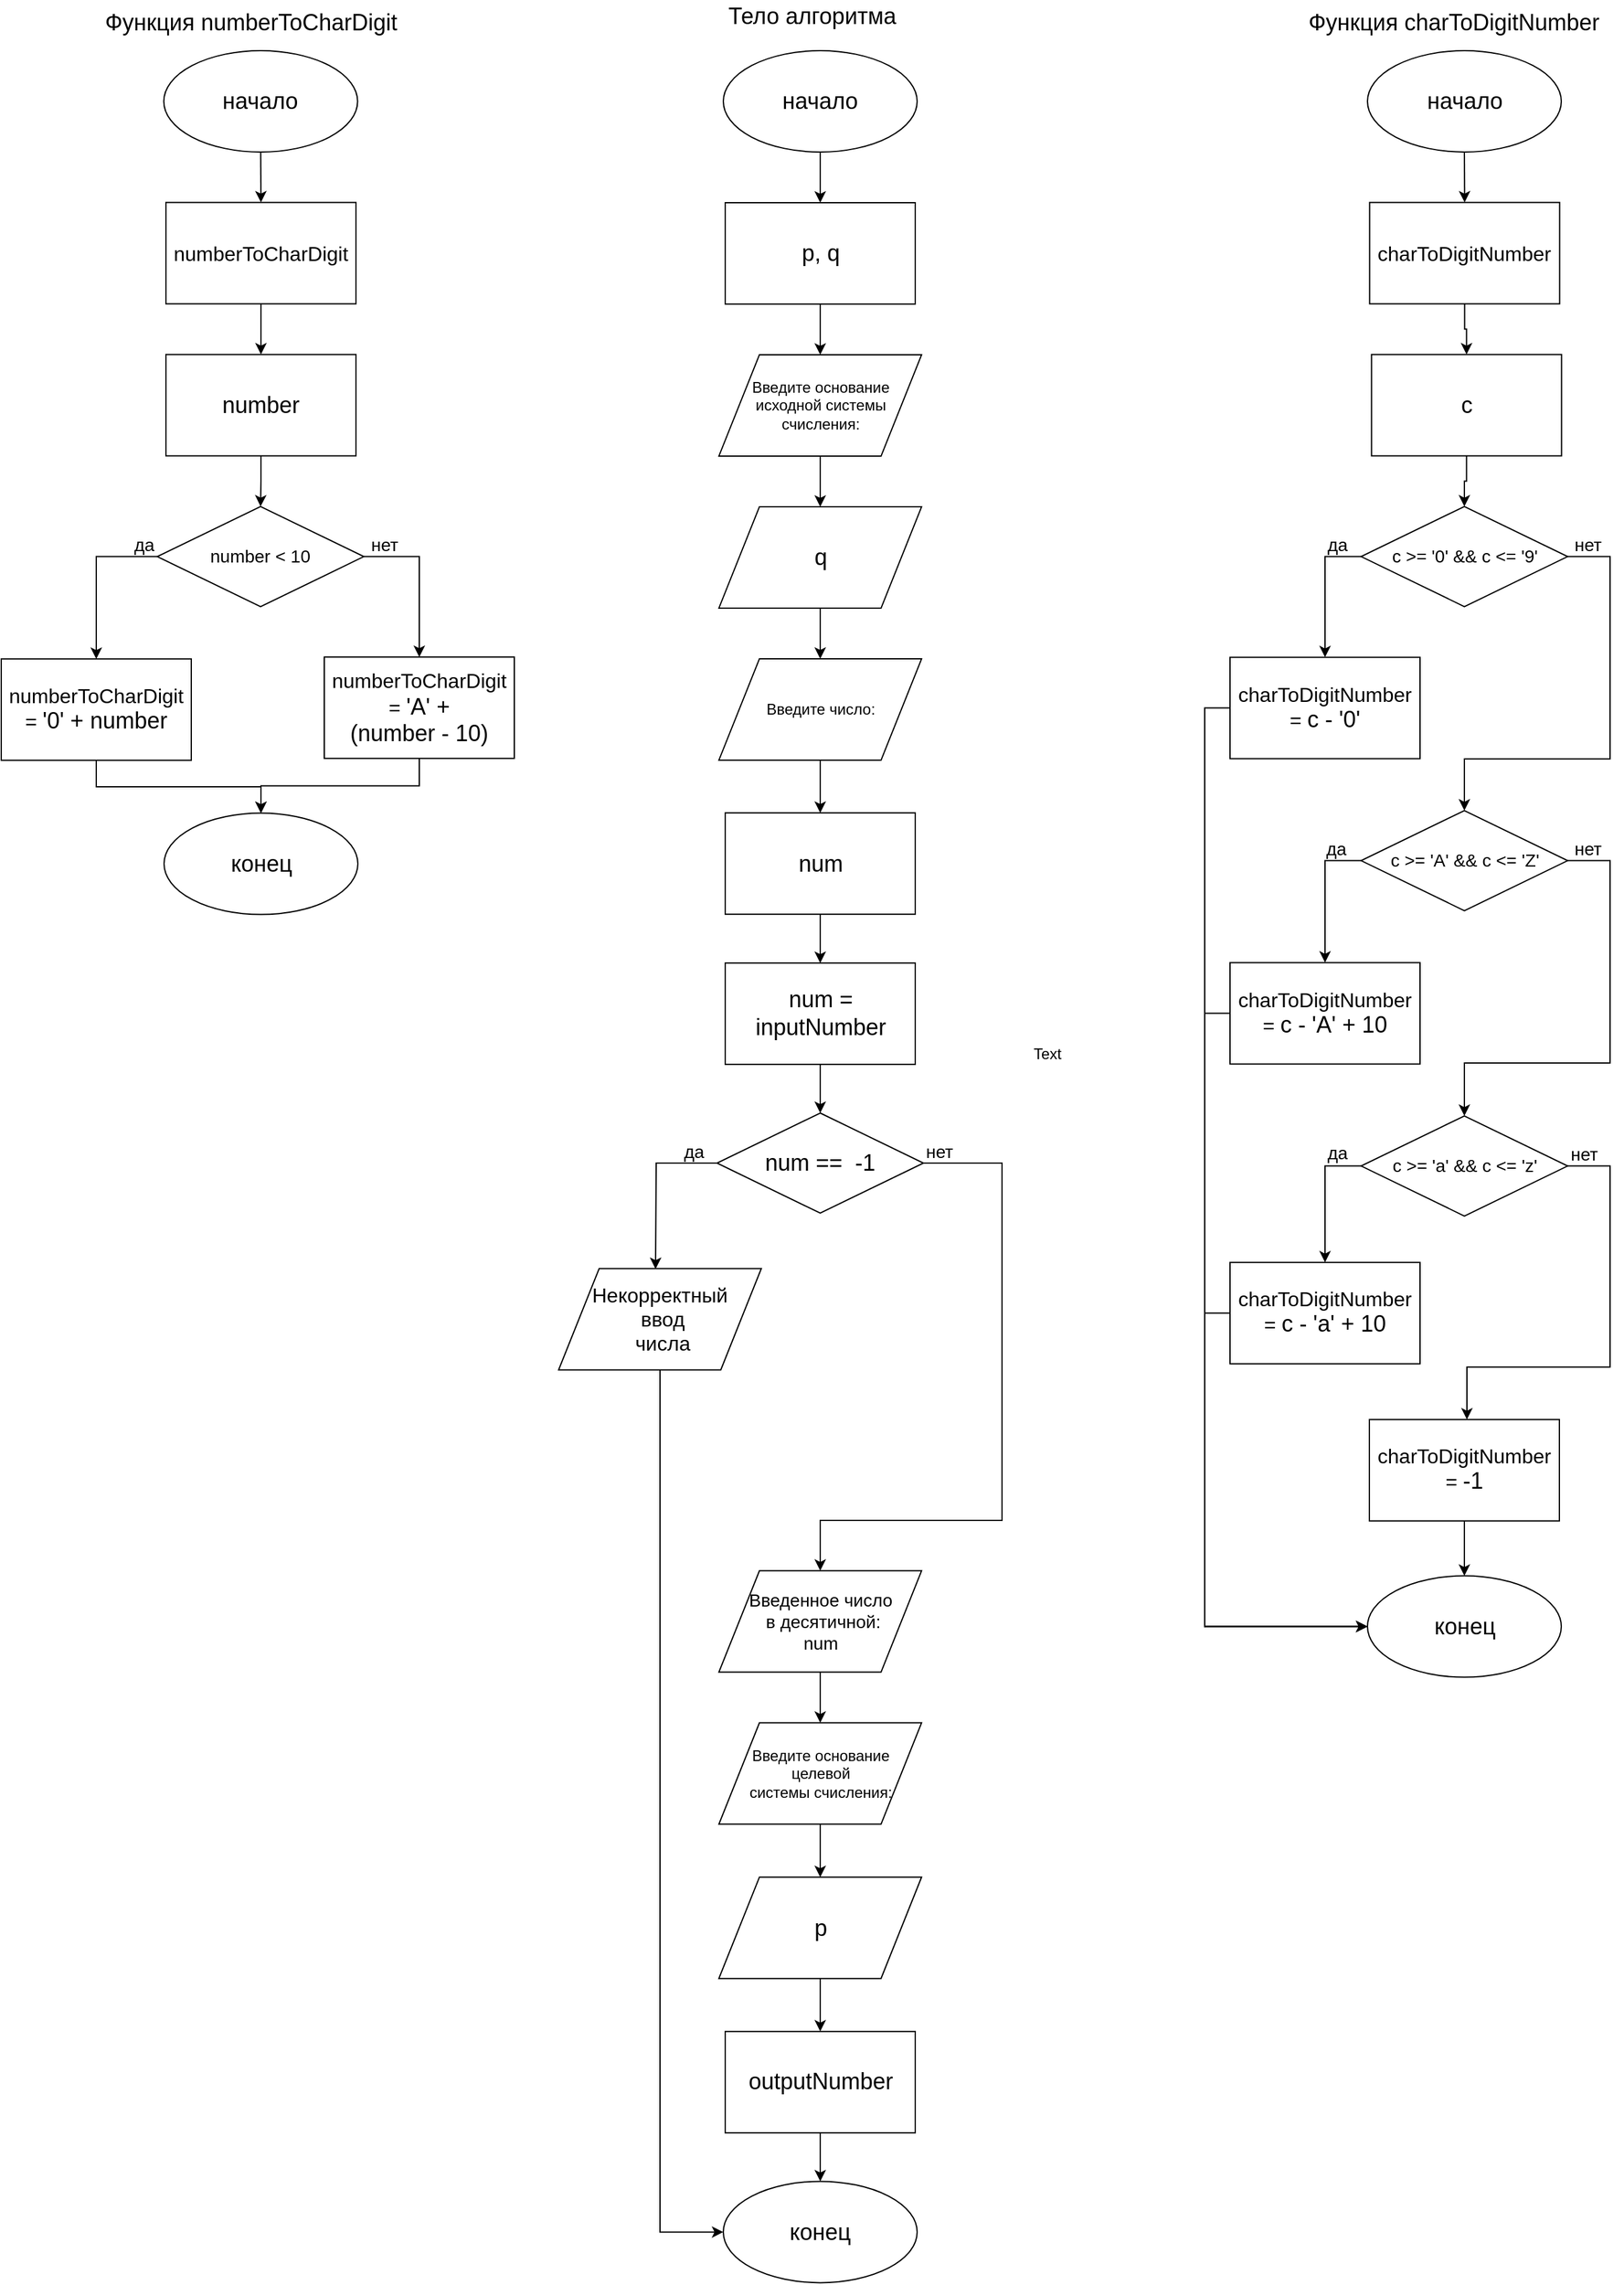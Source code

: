 <mxfile version="11.3.0" type="device" pages="1"><diagram id="HBO2RP9zisYq_gtH81on" name="Page-1"><mxGraphModel dx="2534" dy="987" grid="1" gridSize="10" guides="1" tooltips="1" connect="1" arrows="1" fold="1" page="1" pageScale="1" pageWidth="827" pageHeight="1169" math="0" shadow="0"><root><mxCell id="0"/><mxCell id="1" parent="0"/><mxCell id="3cOFzVHBuhUCmdcdJcyz-1" style="edgeStyle=orthogonalEdgeStyle;rounded=0;orthogonalLoop=1;jettySize=auto;html=1;exitX=0;exitY=0.5;exitDx=0;exitDy=0;" edge="1" parent="1" source="3cOFzVHBuhUCmdcdJcyz-3"><mxGeometry relative="1" as="geometry"><mxPoint x="286.5" y="1001.6" as="targetPoint"/></mxGeometry></mxCell><mxCell id="3cOFzVHBuhUCmdcdJcyz-2" style="edgeStyle=orthogonalEdgeStyle;rounded=0;orthogonalLoop=1;jettySize=auto;html=1;exitX=1;exitY=0.5;exitDx=0;exitDy=0;entryX=0.5;entryY=0;entryDx=0;entryDy=0;" edge="1" parent="1" source="3cOFzVHBuhUCmdcdJcyz-3" target="3cOFzVHBuhUCmdcdJcyz-22"><mxGeometry relative="1" as="geometry"><Array as="points"><mxPoint x="560" y="918"/><mxPoint x="560" y="1200"/><mxPoint x="417" y="1200"/></Array></mxGeometry></mxCell><mxCell id="3cOFzVHBuhUCmdcdJcyz-3" value="&lt;font style=&quot;font-size: 18px&quot;&gt;num ==&amp;nbsp; -1&lt;/font&gt;" style="rhombus;whiteSpace=wrap;html=1;" vertex="1" parent="1"><mxGeometry x="335" y="878.5" width="163" height="79" as="geometry"/></mxCell><mxCell id="3cOFzVHBuhUCmdcdJcyz-4" style="edgeStyle=orthogonalEdgeStyle;rounded=0;orthogonalLoop=1;jettySize=auto;html=1;exitX=0.5;exitY=1;exitDx=0;exitDy=0;entryX=0.5;entryY=0;entryDx=0;entryDy=0;" edge="1" parent="1" source="3cOFzVHBuhUCmdcdJcyz-5" target="3cOFzVHBuhUCmdcdJcyz-7"><mxGeometry relative="1" as="geometry"/></mxCell><mxCell id="3cOFzVHBuhUCmdcdJcyz-5" value="&lt;font style=&quot;font-size: 18px&quot;&gt;начало&lt;/font&gt;" style="ellipse;whiteSpace=wrap;html=1;" vertex="1" parent="1"><mxGeometry x="340" y="40" width="153" height="80" as="geometry"/></mxCell><mxCell id="3cOFzVHBuhUCmdcdJcyz-6" style="edgeStyle=orthogonalEdgeStyle;rounded=0;orthogonalLoop=1;jettySize=auto;html=1;exitX=0.5;exitY=1;exitDx=0;exitDy=0;entryX=0.5;entryY=0;entryDx=0;entryDy=0;" edge="1" parent="1" source="3cOFzVHBuhUCmdcdJcyz-7" target="3cOFzVHBuhUCmdcdJcyz-9"><mxGeometry relative="1" as="geometry"/></mxCell><mxCell id="3cOFzVHBuhUCmdcdJcyz-7" value="&lt;font style=&quot;font-size: 18px&quot;&gt;p, q&lt;/font&gt;" style="rounded=0;whiteSpace=wrap;html=1;" vertex="1" parent="1"><mxGeometry x="341.5" y="160" width="150" height="80" as="geometry"/></mxCell><mxCell id="3cOFzVHBuhUCmdcdJcyz-8" style="edgeStyle=orthogonalEdgeStyle;rounded=0;orthogonalLoop=1;jettySize=auto;html=1;exitX=0.5;exitY=1;exitDx=0;exitDy=0;entryX=0.5;entryY=0;entryDx=0;entryDy=0;" edge="1" parent="1" source="3cOFzVHBuhUCmdcdJcyz-9" target="3cOFzVHBuhUCmdcdJcyz-11"><mxGeometry relative="1" as="geometry"/></mxCell><mxCell id="3cOFzVHBuhUCmdcdJcyz-9" value="Введите основание исходной системы счисления:" style="shape=parallelogram;perimeter=parallelogramPerimeter;whiteSpace=wrap;html=1;" vertex="1" parent="1"><mxGeometry x="336.5" y="280" width="160" height="80" as="geometry"/></mxCell><mxCell id="3cOFzVHBuhUCmdcdJcyz-10" style="edgeStyle=orthogonalEdgeStyle;rounded=0;orthogonalLoop=1;jettySize=auto;html=1;exitX=0.5;exitY=1;exitDx=0;exitDy=0;" edge="1" parent="1" source="3cOFzVHBuhUCmdcdJcyz-11" target="3cOFzVHBuhUCmdcdJcyz-13"><mxGeometry relative="1" as="geometry"/></mxCell><mxCell id="3cOFzVHBuhUCmdcdJcyz-11" value="&lt;font style=&quot;font-size: 18px&quot;&gt;q&lt;/font&gt;" style="shape=parallelogram;perimeter=parallelogramPerimeter;whiteSpace=wrap;html=1;" vertex="1" parent="1"><mxGeometry x="336.5" y="400" width="160" height="80" as="geometry"/></mxCell><mxCell id="3cOFzVHBuhUCmdcdJcyz-12" style="edgeStyle=orthogonalEdgeStyle;rounded=0;orthogonalLoop=1;jettySize=auto;html=1;exitX=0.5;exitY=1;exitDx=0;exitDy=0;entryX=0.5;entryY=0;entryDx=0;entryDy=0;" edge="1" parent="1" source="3cOFzVHBuhUCmdcdJcyz-13" target="3cOFzVHBuhUCmdcdJcyz-17"><mxGeometry relative="1" as="geometry"/></mxCell><mxCell id="3cOFzVHBuhUCmdcdJcyz-13" value="Введите число:" style="shape=parallelogram;perimeter=parallelogramPerimeter;whiteSpace=wrap;html=1;" vertex="1" parent="1"><mxGeometry x="336.5" y="520" width="160" height="80" as="geometry"/></mxCell><mxCell id="3cOFzVHBuhUCmdcdJcyz-14" style="edgeStyle=orthogonalEdgeStyle;rounded=0;orthogonalLoop=1;jettySize=auto;html=1;exitX=0.5;exitY=1;exitDx=0;exitDy=0;entryX=0.5;entryY=0;entryDx=0;entryDy=0;" edge="1" parent="1" source="3cOFzVHBuhUCmdcdJcyz-17" target="3cOFzVHBuhUCmdcdJcyz-16"><mxGeometry relative="1" as="geometry"/></mxCell><mxCell id="3cOFzVHBuhUCmdcdJcyz-15" style="edgeStyle=orthogonalEdgeStyle;rounded=0;orthogonalLoop=1;jettySize=auto;html=1;exitX=0.5;exitY=1;exitDx=0;exitDy=0;entryX=0.5;entryY=0;entryDx=0;entryDy=0;" edge="1" parent="1" source="3cOFzVHBuhUCmdcdJcyz-16" target="3cOFzVHBuhUCmdcdJcyz-3"><mxGeometry relative="1" as="geometry"/></mxCell><mxCell id="3cOFzVHBuhUCmdcdJcyz-16" value="&lt;span style=&quot;font-size: 18px&quot;&gt;num = inputNumber&lt;/span&gt;" style="rounded=0;whiteSpace=wrap;html=1;" vertex="1" parent="1"><mxGeometry x="341.5" y="760.1" width="150" height="80" as="geometry"/></mxCell><mxCell id="3cOFzVHBuhUCmdcdJcyz-17" value="&lt;span style=&quot;font-size: 18px&quot;&gt;num&lt;/span&gt;" style="rounded=0;whiteSpace=wrap;html=1;" vertex="1" parent="1"><mxGeometry x="341.5" y="641.6" width="150" height="80" as="geometry"/></mxCell><mxCell id="3cOFzVHBuhUCmdcdJcyz-18" value="&lt;font style=&quot;font-size: 14px&quot;&gt;да&lt;/font&gt;" style="text;html=1;resizable=0;points=[];autosize=1;align=left;verticalAlign=top;spacingTop=-4;" vertex="1" parent="1"><mxGeometry x="306.5" y="898" width="30" height="20" as="geometry"/></mxCell><mxCell id="3cOFzVHBuhUCmdcdJcyz-19" style="edgeStyle=orthogonalEdgeStyle;rounded=0;orthogonalLoop=1;jettySize=auto;html=1;exitX=0.5;exitY=1;exitDx=0;exitDy=0;entryX=0;entryY=0.5;entryDx=0;entryDy=0;" edge="1" parent="1" source="3cOFzVHBuhUCmdcdJcyz-20" target="3cOFzVHBuhUCmdcdJcyz-29"><mxGeometry relative="1" as="geometry"><mxPoint x="290" y="1170" as="targetPoint"/></mxGeometry></mxCell><mxCell id="3cOFzVHBuhUCmdcdJcyz-20" value="&lt;font style=&quot;font-size: 16px&quot;&gt;Некорректный&lt;br&gt;&amp;nbsp;ввод&lt;br&gt;&amp;nbsp;числа&lt;/font&gt;" style="shape=parallelogram;perimeter=parallelogramPerimeter;whiteSpace=wrap;html=1;" vertex="1" parent="1"><mxGeometry x="210" y="1001.2" width="160" height="80" as="geometry"/></mxCell><mxCell id="3cOFzVHBuhUCmdcdJcyz-21" style="edgeStyle=orthogonalEdgeStyle;rounded=0;orthogonalLoop=1;jettySize=auto;html=1;exitX=0.5;exitY=1;exitDx=0;exitDy=0;entryX=0.5;entryY=0;entryDx=0;entryDy=0;" edge="1" parent="1" source="3cOFzVHBuhUCmdcdJcyz-22" target="3cOFzVHBuhUCmdcdJcyz-24"><mxGeometry relative="1" as="geometry"/></mxCell><mxCell id="3cOFzVHBuhUCmdcdJcyz-22" value="&lt;span style=&quot;font-size: 14px&quot;&gt;Введенное число&lt;br&gt;&amp;nbsp;в десятичной: &lt;br&gt;num&lt;/span&gt;" style="shape=parallelogram;perimeter=parallelogramPerimeter;whiteSpace=wrap;html=1;" vertex="1" parent="1"><mxGeometry x="336.5" y="1239.8" width="160" height="80" as="geometry"/></mxCell><mxCell id="3cOFzVHBuhUCmdcdJcyz-23" style="edgeStyle=orthogonalEdgeStyle;rounded=0;orthogonalLoop=1;jettySize=auto;html=1;exitX=0.5;exitY=1;exitDx=0;exitDy=0;" edge="1" parent="1" source="3cOFzVHBuhUCmdcdJcyz-24" target="3cOFzVHBuhUCmdcdJcyz-26"><mxGeometry relative="1" as="geometry"/></mxCell><mxCell id="3cOFzVHBuhUCmdcdJcyz-24" value="&lt;span&gt;Введите основание целевой &lt;br&gt;системы счисления:&lt;/span&gt;" style="shape=parallelogram;perimeter=parallelogramPerimeter;whiteSpace=wrap;html=1;" vertex="1" parent="1"><mxGeometry x="336.5" y="1359.8" width="160" height="80" as="geometry"/></mxCell><mxCell id="3cOFzVHBuhUCmdcdJcyz-25" style="edgeStyle=orthogonalEdgeStyle;rounded=0;orthogonalLoop=1;jettySize=auto;html=1;exitX=0.5;exitY=1;exitDx=0;exitDy=0;entryX=0.5;entryY=0;entryDx=0;entryDy=0;" edge="1" parent="1" source="3cOFzVHBuhUCmdcdJcyz-26" target="3cOFzVHBuhUCmdcdJcyz-28"><mxGeometry relative="1" as="geometry"/></mxCell><mxCell id="3cOFzVHBuhUCmdcdJcyz-26" value="&lt;font style=&quot;font-size: 18px&quot;&gt;p&lt;/font&gt;" style="shape=parallelogram;perimeter=parallelogramPerimeter;whiteSpace=wrap;html=1;" vertex="1" parent="1"><mxGeometry x="336.5" y="1481.6" width="160" height="80" as="geometry"/></mxCell><mxCell id="3cOFzVHBuhUCmdcdJcyz-27" style="edgeStyle=orthogonalEdgeStyle;rounded=0;orthogonalLoop=1;jettySize=auto;html=1;exitX=0.5;exitY=1;exitDx=0;exitDy=0;entryX=0.5;entryY=0;entryDx=0;entryDy=0;" edge="1" parent="1" source="3cOFzVHBuhUCmdcdJcyz-28" target="3cOFzVHBuhUCmdcdJcyz-29"><mxGeometry relative="1" as="geometry"/></mxCell><mxCell id="3cOFzVHBuhUCmdcdJcyz-28" value="&lt;span style=&quot;font-size: 18px&quot;&gt;outputNumber&lt;/span&gt;" style="rounded=0;whiteSpace=wrap;html=1;" vertex="1" parent="1"><mxGeometry x="341.5" y="1603.4" width="150" height="80" as="geometry"/></mxCell><mxCell id="3cOFzVHBuhUCmdcdJcyz-29" value="&lt;span style=&quot;font-size: 18px&quot;&gt;конец&lt;/span&gt;" style="ellipse;whiteSpace=wrap;html=1;" vertex="1" parent="1"><mxGeometry x="340" y="1721.7" width="153" height="80" as="geometry"/></mxCell><mxCell id="3cOFzVHBuhUCmdcdJcyz-30" value="&lt;font style=&quot;font-size: 14px&quot;&gt;нет&lt;/font&gt;" style="text;html=1;resizable=0;points=[];autosize=1;align=left;verticalAlign=top;spacingTop=-4;" vertex="1" parent="1"><mxGeometry x="498" y="898" width="40" height="20" as="geometry"/></mxCell><mxCell id="3cOFzVHBuhUCmdcdJcyz-75" style="edgeStyle=orthogonalEdgeStyle;rounded=0;orthogonalLoop=1;jettySize=auto;html=1;exitX=0.5;exitY=1;exitDx=0;exitDy=0;entryX=0.5;entryY=0;entryDx=0;entryDy=0;" edge="1" parent="1" source="3cOFzVHBuhUCmdcdJcyz-31" target="3cOFzVHBuhUCmdcdJcyz-74"><mxGeometry relative="1" as="geometry"/></mxCell><mxCell id="3cOFzVHBuhUCmdcdJcyz-31" value="&lt;font style=&quot;font-size: 16px&quot;&gt;charToDigitNumber&lt;/font&gt;" style="rounded=0;whiteSpace=wrap;html=1;" vertex="1" parent="1"><mxGeometry x="850.2" y="159.8" width="150" height="80" as="geometry"/></mxCell><mxCell id="3cOFzVHBuhUCmdcdJcyz-36" style="edgeStyle=orthogonalEdgeStyle;rounded=0;orthogonalLoop=1;jettySize=auto;html=1;exitX=0;exitY=0.5;exitDx=0;exitDy=0;" edge="1" parent="1" source="3cOFzVHBuhUCmdcdJcyz-32" target="3cOFzVHBuhUCmdcdJcyz-35"><mxGeometry relative="1" as="geometry"/></mxCell><mxCell id="3cOFzVHBuhUCmdcdJcyz-45" style="edgeStyle=orthogonalEdgeStyle;rounded=0;orthogonalLoop=1;jettySize=auto;html=1;exitX=1;exitY=0.5;exitDx=0;exitDy=0;" edge="1" parent="1" source="3cOFzVHBuhUCmdcdJcyz-32" target="3cOFzVHBuhUCmdcdJcyz-38"><mxGeometry relative="1" as="geometry"><Array as="points"><mxPoint x="1040" y="439"/><mxPoint x="1040" y="599"/><mxPoint x="925" y="599"/></Array></mxGeometry></mxCell><mxCell id="3cOFzVHBuhUCmdcdJcyz-32" value="&lt;font style=&quot;font-size: 14px&quot;&gt;c &amp;gt;= '0' &amp;amp;&amp;amp; c &amp;lt;= '9'&lt;/font&gt;" style="rhombus;whiteSpace=wrap;html=1;" vertex="1" parent="1"><mxGeometry x="843.5" y="399.8" width="163" height="79" as="geometry"/></mxCell><mxCell id="3cOFzVHBuhUCmdcdJcyz-65" style="edgeStyle=orthogonalEdgeStyle;rounded=0;orthogonalLoop=1;jettySize=auto;html=1;exitX=0;exitY=0.5;exitDx=0;exitDy=0;entryX=0;entryY=0.5;entryDx=0;entryDy=0;" edge="1" parent="1" source="3cOFzVHBuhUCmdcdJcyz-35" target="3cOFzVHBuhUCmdcdJcyz-61"><mxGeometry relative="1" as="geometry"/></mxCell><mxCell id="3cOFzVHBuhUCmdcdJcyz-35" value="&lt;span style=&quot;font-size: 16px&quot;&gt;charToDigitNumber =&amp;nbsp;&lt;/span&gt;&lt;span style=&quot;font-size: 18px&quot;&gt;c - '0'&lt;/span&gt;" style="rounded=0;whiteSpace=wrap;html=1;" vertex="1" parent="1"><mxGeometry x="740" y="518.8" width="150" height="80" as="geometry"/></mxCell><mxCell id="3cOFzVHBuhUCmdcdJcyz-37" value="&lt;font style=&quot;font-size: 14px&quot;&gt;да&lt;/font&gt;" style="text;html=1;resizable=0;points=[];autosize=1;align=left;verticalAlign=top;spacingTop=-4;" vertex="1" parent="1"><mxGeometry x="815" y="419" width="30" height="20" as="geometry"/></mxCell><mxCell id="3cOFzVHBuhUCmdcdJcyz-48" style="edgeStyle=orthogonalEdgeStyle;rounded=0;orthogonalLoop=1;jettySize=auto;html=1;exitX=0;exitY=0.5;exitDx=0;exitDy=0;entryX=0.5;entryY=0;entryDx=0;entryDy=0;" edge="1" parent="1" source="3cOFzVHBuhUCmdcdJcyz-38" target="3cOFzVHBuhUCmdcdJcyz-47"><mxGeometry relative="1" as="geometry"/></mxCell><mxCell id="3cOFzVHBuhUCmdcdJcyz-51" style="edgeStyle=orthogonalEdgeStyle;rounded=0;orthogonalLoop=1;jettySize=auto;html=1;exitX=1;exitY=0.5;exitDx=0;exitDy=0;entryX=0.5;entryY=0;entryDx=0;entryDy=0;" edge="1" parent="1" source="3cOFzVHBuhUCmdcdJcyz-38" target="3cOFzVHBuhUCmdcdJcyz-50"><mxGeometry relative="1" as="geometry"><Array as="points"><mxPoint x="1040" y="679"/><mxPoint x="1040" y="839"/><mxPoint x="925" y="839"/></Array></mxGeometry></mxCell><mxCell id="3cOFzVHBuhUCmdcdJcyz-38" value="&lt;font style=&quot;font-size: 14px&quot;&gt;c &amp;gt;= 'A' &amp;amp;&amp;amp; c &amp;lt;= 'Z'&lt;/font&gt;" style="rhombus;whiteSpace=wrap;html=1;" vertex="1" parent="1"><mxGeometry x="843.5" y="639.8" width="163" height="79" as="geometry"/></mxCell><mxCell id="3cOFzVHBuhUCmdcdJcyz-41" style="edgeStyle=orthogonalEdgeStyle;rounded=0;orthogonalLoop=1;jettySize=auto;html=1;exitX=0.5;exitY=1;exitDx=0;exitDy=0;entryX=0.5;entryY=0;entryDx=0;entryDy=0;" edge="1" parent="1" source="3cOFzVHBuhUCmdcdJcyz-40" target="3cOFzVHBuhUCmdcdJcyz-31"><mxGeometry relative="1" as="geometry"/></mxCell><mxCell id="3cOFzVHBuhUCmdcdJcyz-40" value="&lt;font style=&quot;font-size: 18px&quot;&gt;начало&lt;/font&gt;" style="ellipse;whiteSpace=wrap;html=1;" vertex="1" parent="1"><mxGeometry x="848.5" y="40" width="153" height="80" as="geometry"/></mxCell><mxCell id="3cOFzVHBuhUCmdcdJcyz-43" value="&lt;font style=&quot;font-size: 18px&quot;&gt;Функция charToDigitNumber&lt;/font&gt;" style="text;html=1;resizable=0;points=[];autosize=1;align=left;verticalAlign=top;spacingTop=-4;" vertex="1" parent="1"><mxGeometry x="800" y="5" width="250" height="20" as="geometry"/></mxCell><mxCell id="3cOFzVHBuhUCmdcdJcyz-44" value="&lt;span style=&quot;font-size: 18px&quot;&gt;Тело алгоритма&lt;/span&gt;" style="text;html=1;resizable=0;points=[];autosize=1;align=left;verticalAlign=top;spacingTop=-4;" vertex="1" parent="1"><mxGeometry x="341.5" width="150" height="20" as="geometry"/></mxCell><mxCell id="3cOFzVHBuhUCmdcdJcyz-46" value="&lt;font style=&quot;font-size: 14px&quot;&gt;нет&lt;/font&gt;" style="text;html=1;resizable=0;points=[];autosize=1;align=left;verticalAlign=top;spacingTop=-4;" vertex="1" parent="1"><mxGeometry x="1010" y="419" width="40" height="20" as="geometry"/></mxCell><mxCell id="3cOFzVHBuhUCmdcdJcyz-66" style="edgeStyle=orthogonalEdgeStyle;rounded=0;orthogonalLoop=1;jettySize=auto;html=1;exitX=0;exitY=0.5;exitDx=0;exitDy=0;entryX=0;entryY=0.5;entryDx=0;entryDy=0;" edge="1" parent="1" source="3cOFzVHBuhUCmdcdJcyz-47" target="3cOFzVHBuhUCmdcdJcyz-61"><mxGeometry relative="1" as="geometry"/></mxCell><mxCell id="3cOFzVHBuhUCmdcdJcyz-47" value="&lt;span style=&quot;font-size: 16px&quot;&gt;charToDigitNumber =&amp;nbsp;&lt;/span&gt;&lt;span style=&quot;font-size: 18px&quot;&gt;c - 'A' + 10&lt;/span&gt;" style="rounded=0;whiteSpace=wrap;html=1;" vertex="1" parent="1"><mxGeometry x="740" y="759.8" width="150" height="80" as="geometry"/></mxCell><mxCell id="3cOFzVHBuhUCmdcdJcyz-49" value="&lt;font style=&quot;font-size: 14px&quot;&gt;да&lt;/font&gt;" style="text;html=1;resizable=0;points=[];autosize=1;align=left;verticalAlign=top;spacingTop=-4;" vertex="1" parent="1"><mxGeometry x="813.5" y="659" width="30" height="20" as="geometry"/></mxCell><mxCell id="3cOFzVHBuhUCmdcdJcyz-54" style="edgeStyle=orthogonalEdgeStyle;rounded=0;orthogonalLoop=1;jettySize=auto;html=1;exitX=0;exitY=0.5;exitDx=0;exitDy=0;" edge="1" parent="1" source="3cOFzVHBuhUCmdcdJcyz-50" target="3cOFzVHBuhUCmdcdJcyz-53"><mxGeometry relative="1" as="geometry"/></mxCell><mxCell id="3cOFzVHBuhUCmdcdJcyz-56" style="edgeStyle=orthogonalEdgeStyle;rounded=0;orthogonalLoop=1;jettySize=auto;html=1;exitX=1;exitY=0.5;exitDx=0;exitDy=0;" edge="1" parent="1" source="3cOFzVHBuhUCmdcdJcyz-50" target="3cOFzVHBuhUCmdcdJcyz-55"><mxGeometry relative="1" as="geometry"><Array as="points"><mxPoint x="1040" y="920"/><mxPoint x="1040" y="1079"/><mxPoint x="927" y="1079"/></Array></mxGeometry></mxCell><mxCell id="3cOFzVHBuhUCmdcdJcyz-50" value="&lt;font style=&quot;font-size: 14px&quot;&gt;c &amp;gt;= 'a' &amp;amp;&amp;amp; c &amp;lt;= 'z'&lt;/font&gt;" style="rhombus;whiteSpace=wrap;html=1;" vertex="1" parent="1"><mxGeometry x="843.5" y="880.8" width="163" height="79" as="geometry"/></mxCell><mxCell id="3cOFzVHBuhUCmdcdJcyz-52" value="&lt;font style=&quot;font-size: 14px&quot;&gt;нет&lt;/font&gt;" style="text;html=1;resizable=0;points=[];autosize=1;align=left;verticalAlign=top;spacingTop=-4;" vertex="1" parent="1"><mxGeometry x="1010" y="659.4" width="40" height="20" as="geometry"/></mxCell><mxCell id="3cOFzVHBuhUCmdcdJcyz-67" style="edgeStyle=orthogonalEdgeStyle;rounded=0;orthogonalLoop=1;jettySize=auto;html=1;exitX=0;exitY=0.5;exitDx=0;exitDy=0;entryX=0;entryY=0.5;entryDx=0;entryDy=0;" edge="1" parent="1" source="3cOFzVHBuhUCmdcdJcyz-53" target="3cOFzVHBuhUCmdcdJcyz-61"><mxGeometry relative="1" as="geometry"/></mxCell><mxCell id="3cOFzVHBuhUCmdcdJcyz-53" value="&lt;span style=&quot;font-size: 16px&quot;&gt;charToDigitNumber =&amp;nbsp;&lt;/span&gt;&lt;span style=&quot;font-size: 18px&quot;&gt;c - 'a' + 10&lt;/span&gt;" style="rounded=0;whiteSpace=wrap;html=1;" vertex="1" parent="1"><mxGeometry x="740" y="996.4" width="150" height="80" as="geometry"/></mxCell><mxCell id="3cOFzVHBuhUCmdcdJcyz-62" style="edgeStyle=orthogonalEdgeStyle;rounded=0;orthogonalLoop=1;jettySize=auto;html=1;exitX=0.5;exitY=1;exitDx=0;exitDy=0;" edge="1" parent="1" source="3cOFzVHBuhUCmdcdJcyz-55" target="3cOFzVHBuhUCmdcdJcyz-61"><mxGeometry relative="1" as="geometry"/></mxCell><mxCell id="3cOFzVHBuhUCmdcdJcyz-55" value="&lt;span style=&quot;font-size: 16px&quot;&gt;charToDigitNumber =&amp;nbsp;&lt;/span&gt;&lt;span style=&quot;font-size: 18px&quot;&gt;-1&lt;/span&gt;" style="rounded=0;whiteSpace=wrap;html=1;" vertex="1" parent="1"><mxGeometry x="850" y="1120.4" width="150" height="80" as="geometry"/></mxCell><mxCell id="3cOFzVHBuhUCmdcdJcyz-57" value="&lt;font style=&quot;font-size: 14px&quot;&gt;нет&lt;/font&gt;" style="text;html=1;resizable=0;points=[];autosize=1;align=left;verticalAlign=top;spacingTop=-4;" vertex="1" parent="1"><mxGeometry x="1006.5" y="899.8" width="40" height="20" as="geometry"/></mxCell><mxCell id="3cOFzVHBuhUCmdcdJcyz-60" value="&lt;font style=&quot;font-size: 14px&quot;&gt;да&lt;/font&gt;" style="text;html=1;resizable=0;points=[];autosize=1;align=left;verticalAlign=top;spacingTop=-4;" vertex="1" parent="1"><mxGeometry x="815" y="899" width="30" height="20" as="geometry"/></mxCell><mxCell id="3cOFzVHBuhUCmdcdJcyz-61" value="&lt;span style=&quot;font-size: 18px&quot;&gt;конец&lt;/span&gt;" style="ellipse;whiteSpace=wrap;html=1;" vertex="1" parent="1"><mxGeometry x="848.5" y="1243.8" width="153" height="80" as="geometry"/></mxCell><mxCell id="3cOFzVHBuhUCmdcdJcyz-78" style="edgeStyle=orthogonalEdgeStyle;rounded=0;orthogonalLoop=1;jettySize=auto;html=1;exitX=0.5;exitY=1;exitDx=0;exitDy=0;entryX=0.5;entryY=0;entryDx=0;entryDy=0;" edge="1" parent="1" source="3cOFzVHBuhUCmdcdJcyz-68" target="3cOFzVHBuhUCmdcdJcyz-77"><mxGeometry relative="1" as="geometry"/></mxCell><mxCell id="3cOFzVHBuhUCmdcdJcyz-68" value="&lt;font style=&quot;font-size: 16px&quot;&gt;numberToCharDigit&lt;/font&gt;" style="rounded=0;whiteSpace=wrap;html=1;" vertex="1" parent="1"><mxGeometry x="-100.0" y="159.8" width="150" height="80" as="geometry"/></mxCell><mxCell id="3cOFzVHBuhUCmdcdJcyz-69" style="edgeStyle=orthogonalEdgeStyle;rounded=0;orthogonalLoop=1;jettySize=auto;html=1;exitX=0.5;exitY=1;exitDx=0;exitDy=0;entryX=0.5;entryY=0;entryDx=0;entryDy=0;" edge="1" parent="1" source="3cOFzVHBuhUCmdcdJcyz-70" target="3cOFzVHBuhUCmdcdJcyz-68"><mxGeometry relative="1" as="geometry"/></mxCell><mxCell id="3cOFzVHBuhUCmdcdJcyz-70" value="&lt;font style=&quot;font-size: 18px&quot;&gt;начало&lt;/font&gt;" style="ellipse;whiteSpace=wrap;html=1;" vertex="1" parent="1"><mxGeometry x="-101.7" y="40" width="153" height="80" as="geometry"/></mxCell><mxCell id="3cOFzVHBuhUCmdcdJcyz-71" value="&lt;font style=&quot;font-size: 18px&quot;&gt;Функция numberToCharDigit&lt;/font&gt;" style="text;html=1;resizable=0;points=[];autosize=1;align=left;verticalAlign=top;spacingTop=-4;" vertex="1" parent="1"><mxGeometry x="-150.2" y="5" width="250" height="20" as="geometry"/></mxCell><mxCell id="3cOFzVHBuhUCmdcdJcyz-76" style="edgeStyle=orthogonalEdgeStyle;rounded=0;orthogonalLoop=1;jettySize=auto;html=1;exitX=0.5;exitY=1;exitDx=0;exitDy=0;" edge="1" parent="1" source="3cOFzVHBuhUCmdcdJcyz-74" target="3cOFzVHBuhUCmdcdJcyz-32"><mxGeometry relative="1" as="geometry"/></mxCell><mxCell id="3cOFzVHBuhUCmdcdJcyz-74" value="&lt;span style=&quot;font-size: 18px&quot;&gt;с&lt;/span&gt;" style="rounded=0;whiteSpace=wrap;html=1;" vertex="1" parent="1"><mxGeometry x="851.7" y="279.8" width="150" height="80" as="geometry"/></mxCell><mxCell id="3cOFzVHBuhUCmdcdJcyz-80" style="edgeStyle=orthogonalEdgeStyle;rounded=0;orthogonalLoop=1;jettySize=auto;html=1;exitX=0.5;exitY=1;exitDx=0;exitDy=0;entryX=0.5;entryY=0;entryDx=0;entryDy=0;" edge="1" parent="1" source="3cOFzVHBuhUCmdcdJcyz-77" target="3cOFzVHBuhUCmdcdJcyz-79"><mxGeometry relative="1" as="geometry"/></mxCell><mxCell id="3cOFzVHBuhUCmdcdJcyz-77" value="&lt;font style=&quot;font-size: 18px&quot;&gt;number&lt;/font&gt;" style="rounded=0;whiteSpace=wrap;html=1;" vertex="1" parent="1"><mxGeometry x="-100.0" y="279.8" width="150" height="80" as="geometry"/></mxCell><mxCell id="3cOFzVHBuhUCmdcdJcyz-85" style="edgeStyle=orthogonalEdgeStyle;rounded=0;orthogonalLoop=1;jettySize=auto;html=1;exitX=0;exitY=0.5;exitDx=0;exitDy=0;entryX=0.5;entryY=0;entryDx=0;entryDy=0;" edge="1" parent="1" source="3cOFzVHBuhUCmdcdJcyz-79" target="3cOFzVHBuhUCmdcdJcyz-82"><mxGeometry relative="1" as="geometry"/></mxCell><mxCell id="3cOFzVHBuhUCmdcdJcyz-86" style="edgeStyle=orthogonalEdgeStyle;rounded=0;orthogonalLoop=1;jettySize=auto;html=1;exitX=1;exitY=0.5;exitDx=0;exitDy=0;entryX=0.5;entryY=0;entryDx=0;entryDy=0;" edge="1" parent="1" source="3cOFzVHBuhUCmdcdJcyz-79" target="3cOFzVHBuhUCmdcdJcyz-83"><mxGeometry relative="1" as="geometry"/></mxCell><mxCell id="3cOFzVHBuhUCmdcdJcyz-79" value="&lt;font style=&quot;font-size: 14px&quot;&gt;number &amp;lt; 10&lt;/font&gt;" style="rhombus;whiteSpace=wrap;html=1;" vertex="1" parent="1"><mxGeometry x="-106.8" y="399.8" width="163" height="79" as="geometry"/></mxCell><mxCell id="3cOFzVHBuhUCmdcdJcyz-81" value="&lt;span style=&quot;font-size: 18px&quot;&gt;конец&lt;/span&gt;" style="ellipse;whiteSpace=wrap;html=1;" vertex="1" parent="1"><mxGeometry x="-101.5" y="641.8" width="153" height="80" as="geometry"/></mxCell><mxCell id="3cOFzVHBuhUCmdcdJcyz-89" style="edgeStyle=orthogonalEdgeStyle;rounded=0;orthogonalLoop=1;jettySize=auto;html=1;exitX=0.5;exitY=1;exitDx=0;exitDy=0;entryX=0.5;entryY=0;entryDx=0;entryDy=0;" edge="1" parent="1" source="3cOFzVHBuhUCmdcdJcyz-82" target="3cOFzVHBuhUCmdcdJcyz-81"><mxGeometry relative="1" as="geometry"/></mxCell><mxCell id="3cOFzVHBuhUCmdcdJcyz-82" value="&lt;span style=&quot;font-size: 16px&quot;&gt;numberToCharDigit =&amp;nbsp;&lt;/span&gt;&lt;span style=&quot;font-size: 18px&quot;&gt;'0' + number&lt;/span&gt;" style="rounded=0;whiteSpace=wrap;html=1;" vertex="1" parent="1"><mxGeometry x="-230" y="520.1" width="150" height="80" as="geometry"/></mxCell><mxCell id="3cOFzVHBuhUCmdcdJcyz-90" style="edgeStyle=orthogonalEdgeStyle;rounded=0;orthogonalLoop=1;jettySize=auto;html=1;exitX=0.5;exitY=1;exitDx=0;exitDy=0;" edge="1" parent="1" source="3cOFzVHBuhUCmdcdJcyz-83" target="3cOFzVHBuhUCmdcdJcyz-81"><mxGeometry relative="1" as="geometry"/></mxCell><mxCell id="3cOFzVHBuhUCmdcdJcyz-83" value="&lt;span style=&quot;font-size: 16px&quot;&gt;numberToCharDigit =&amp;nbsp;&lt;/span&gt;&lt;span style=&quot;font-size: 18px&quot;&gt;'A' + &lt;br&gt;(number - 10)&lt;/span&gt;" style="rounded=0;whiteSpace=wrap;html=1;" vertex="1" parent="1"><mxGeometry x="25" y="518.6" width="150" height="80" as="geometry"/></mxCell><mxCell id="3cOFzVHBuhUCmdcdJcyz-87" value="&lt;font style=&quot;font-size: 14px&quot;&gt;да&lt;/font&gt;" style="text;html=1;resizable=0;points=[];autosize=1;align=left;verticalAlign=top;spacingTop=-4;" vertex="1" parent="1"><mxGeometry x="-127" y="419" width="30" height="20" as="geometry"/></mxCell><mxCell id="3cOFzVHBuhUCmdcdJcyz-88" value="&lt;font style=&quot;font-size: 14px&quot;&gt;нет&lt;/font&gt;" style="text;html=1;resizable=0;points=[];autosize=1;align=left;verticalAlign=top;spacingTop=-4;" vertex="1" parent="1"><mxGeometry x="60" y="419" width="40" height="20" as="geometry"/></mxCell><mxCell id="3cOFzVHBuhUCmdcdJcyz-93" value="Text" style="text;html=1;resizable=0;points=[];autosize=1;align=left;verticalAlign=top;spacingTop=-4;" vertex="1" parent="1"><mxGeometry x="583" y="822" width="40" height="20" as="geometry"/></mxCell></root></mxGraphModel></diagram></mxfile>